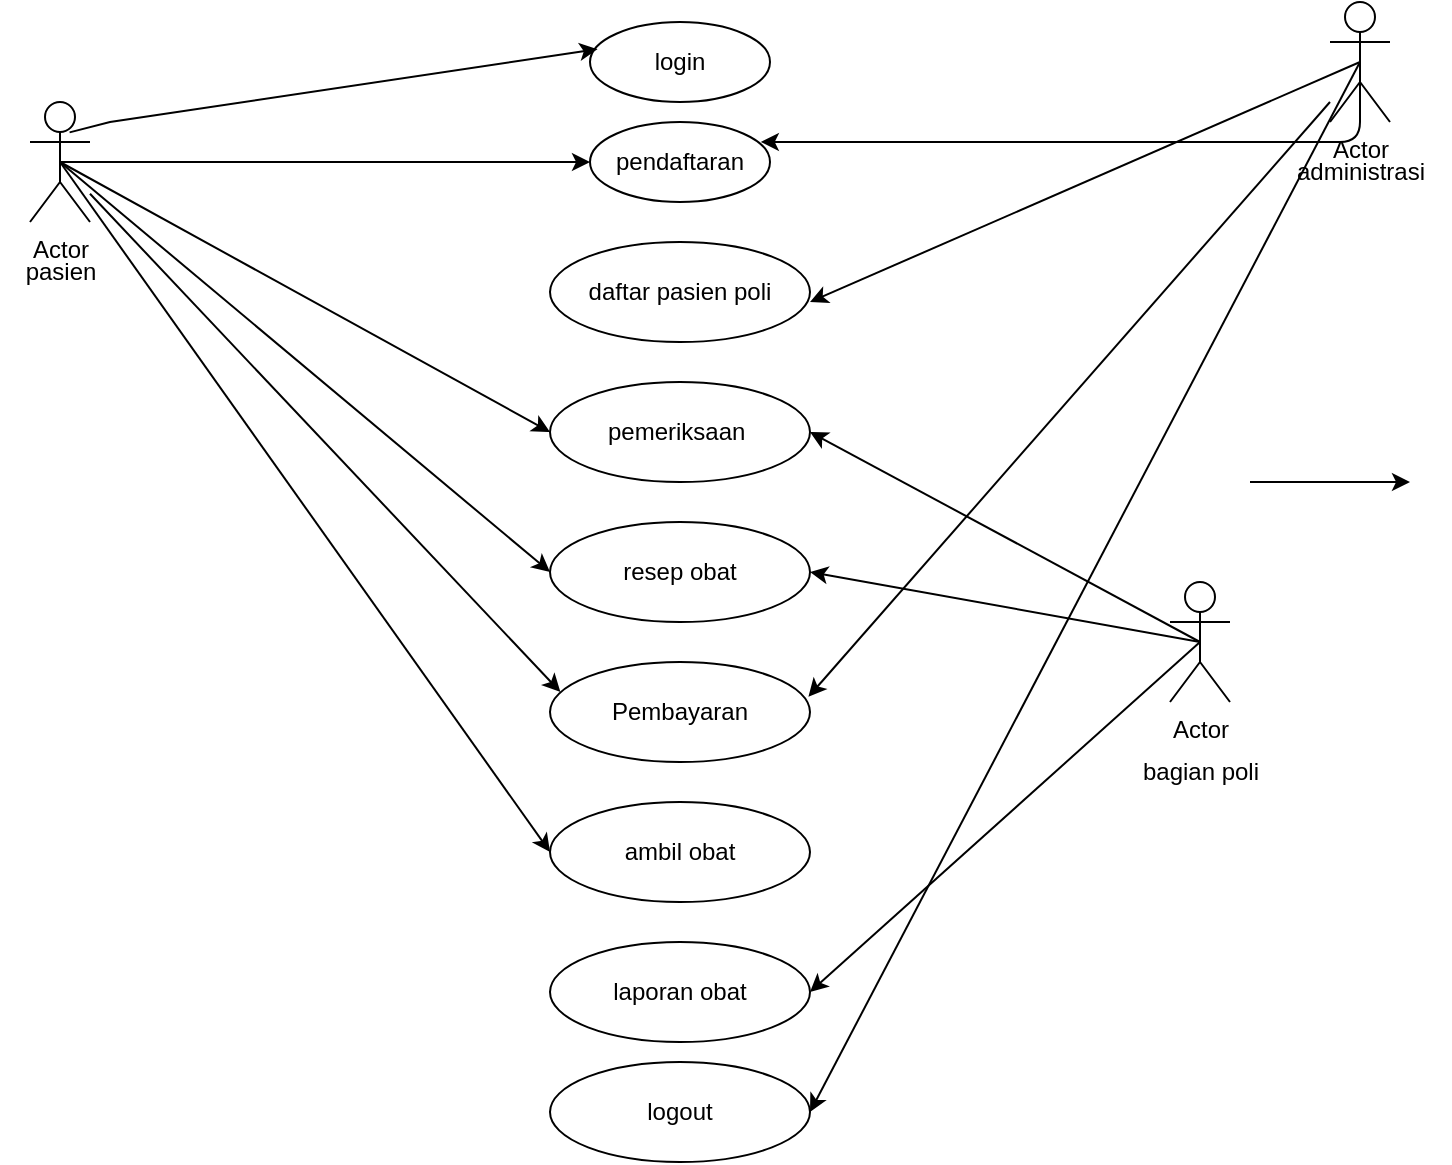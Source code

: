 <mxfile version="21.3.7" type="device">
  <diagram name="Page-1" id="Ug7bxhzSV0g_LCudY48U">
    <mxGraphModel dx="1290" dy="541" grid="1" gridSize="10" guides="1" tooltips="1" connect="1" arrows="1" fold="1" page="1" pageScale="1" pageWidth="850" pageHeight="1100" math="0" shadow="0">
      <root>
        <mxCell id="0" />
        <mxCell id="1" parent="0" />
        <mxCell id="T7CK-i2BZKNS3L9fxrqy-24" style="edgeStyle=orthogonalEdgeStyle;rounded=1;orthogonalLoop=1;jettySize=auto;html=1;exitX=0.5;exitY=0.5;exitDx=0;exitDy=0;exitPerimeter=0;labelBackgroundColor=none;fontColor=default;entryX=0.949;entryY=0.25;entryDx=0;entryDy=0;entryPerimeter=0;" parent="1" source="T7CK-i2BZKNS3L9fxrqy-3" target="T7CK-i2BZKNS3L9fxrqy-10" edge="1">
          <mxGeometry relative="1" as="geometry">
            <mxPoint x="520" y="270" as="targetPoint" />
            <Array as="points">
              <mxPoint x="765" y="310" />
            </Array>
          </mxGeometry>
        </mxCell>
        <mxCell id="T7CK-i2BZKNS3L9fxrqy-3" value="Actor" style="shape=umlActor;verticalLabelPosition=bottom;verticalAlign=top;html=1;labelBackgroundColor=none;rounded=1;" parent="1" vertex="1">
          <mxGeometry x="750" y="240" width="30" height="60" as="geometry" />
        </mxCell>
        <mxCell id="T7CK-i2BZKNS3L9fxrqy-4" value="Actor" style="shape=umlActor;verticalLabelPosition=bottom;verticalAlign=top;html=1;labelBackgroundColor=none;rounded=1;" parent="1" vertex="1">
          <mxGeometry x="670" y="530" width="30" height="60" as="geometry" />
        </mxCell>
        <mxCell id="T7CK-i2BZKNS3L9fxrqy-19" style="edgeStyle=orthogonalEdgeStyle;rounded=1;orthogonalLoop=1;jettySize=auto;html=1;exitX=0.5;exitY=0.5;exitDx=0;exitDy=0;exitPerimeter=0;entryX=0;entryY=0.5;entryDx=0;entryDy=0;labelBackgroundColor=none;fontColor=default;" parent="1" source="T7CK-i2BZKNS3L9fxrqy-5" target="T7CK-i2BZKNS3L9fxrqy-10" edge="1">
          <mxGeometry relative="1" as="geometry" />
        </mxCell>
        <mxCell id="T7CK-i2BZKNS3L9fxrqy-5" value="Actor" style="shape=umlActor;verticalLabelPosition=bottom;verticalAlign=top;html=1;labelBackgroundColor=none;rounded=1;" parent="1" vertex="1">
          <mxGeometry x="100" y="290" width="30" height="60" as="geometry" />
        </mxCell>
        <mxCell id="T7CK-i2BZKNS3L9fxrqy-8" value="login" style="ellipse;whiteSpace=wrap;html=1;labelBackgroundColor=none;rounded=1;" parent="1" vertex="1">
          <mxGeometry x="380" y="250" width="90" height="40" as="geometry" />
        </mxCell>
        <mxCell id="T7CK-i2BZKNS3L9fxrqy-10" value="pendaftaran" style="ellipse;whiteSpace=wrap;html=1;labelBackgroundColor=none;rounded=1;" parent="1" vertex="1">
          <mxGeometry x="380" y="300" width="90" height="40" as="geometry" />
        </mxCell>
        <mxCell id="T7CK-i2BZKNS3L9fxrqy-11" value="daftar pasien poli" style="ellipse;whiteSpace=wrap;html=1;labelBackgroundColor=none;rounded=1;" parent="1" vertex="1">
          <mxGeometry x="360" y="360" width="130" height="50" as="geometry" />
        </mxCell>
        <mxCell id="T7CK-i2BZKNS3L9fxrqy-12" value="pemeriksaan&amp;nbsp;" style="ellipse;whiteSpace=wrap;html=1;labelBackgroundColor=none;rounded=1;" parent="1" vertex="1">
          <mxGeometry x="360" y="430" width="130" height="50" as="geometry" />
        </mxCell>
        <mxCell id="T7CK-i2BZKNS3L9fxrqy-13" value="resep obat" style="ellipse;whiteSpace=wrap;html=1;labelBackgroundColor=none;rounded=1;" parent="1" vertex="1">
          <mxGeometry x="360" y="500" width="130" height="50" as="geometry" />
        </mxCell>
        <mxCell id="T7CK-i2BZKNS3L9fxrqy-14" value="ambil obat" style="ellipse;whiteSpace=wrap;html=1;labelBackgroundColor=none;rounded=1;" parent="1" vertex="1">
          <mxGeometry x="360" y="640" width="130" height="50" as="geometry" />
        </mxCell>
        <mxCell id="T7CK-i2BZKNS3L9fxrqy-15" value="logout" style="ellipse;whiteSpace=wrap;html=1;labelBackgroundColor=none;rounded=1;" parent="1" vertex="1">
          <mxGeometry x="360" y="770" width="130" height="50" as="geometry" />
        </mxCell>
        <mxCell id="T7CK-i2BZKNS3L9fxrqy-16" value="pasien" style="text;html=1;align=center;verticalAlign=middle;resizable=0;points=[];autosize=1;strokeColor=none;fillColor=none;labelBackgroundColor=none;rounded=1;" parent="1" vertex="1">
          <mxGeometry x="85" y="360" width="60" height="30" as="geometry" />
        </mxCell>
        <mxCell id="T7CK-i2BZKNS3L9fxrqy-17" value="administrasi" style="text;html=1;align=center;verticalAlign=middle;resizable=0;points=[];autosize=1;strokeColor=none;fillColor=none;labelBackgroundColor=none;rounded=1;" parent="1" vertex="1">
          <mxGeometry x="720" y="310" width="90" height="30" as="geometry" />
        </mxCell>
        <mxCell id="T7CK-i2BZKNS3L9fxrqy-18" value="bagian poli" style="text;html=1;align=center;verticalAlign=middle;resizable=0;points=[];autosize=1;strokeColor=none;fillColor=none;labelBackgroundColor=none;rounded=1;" parent="1" vertex="1">
          <mxGeometry x="645" y="610" width="80" height="30" as="geometry" />
        </mxCell>
        <mxCell id="T7CK-i2BZKNS3L9fxrqy-21" value="" style="endArrow=classic;html=1;rounded=1;exitX=0.5;exitY=0.5;exitDx=0;exitDy=0;exitPerimeter=0;entryX=0;entryY=0.5;entryDx=0;entryDy=0;labelBackgroundColor=none;fontColor=default;" parent="1" source="T7CK-i2BZKNS3L9fxrqy-5" target="T7CK-i2BZKNS3L9fxrqy-12" edge="1">
          <mxGeometry width="50" height="50" relative="1" as="geometry">
            <mxPoint x="360" y="490" as="sourcePoint" />
            <mxPoint x="410" y="440" as="targetPoint" />
          </mxGeometry>
        </mxCell>
        <mxCell id="T7CK-i2BZKNS3L9fxrqy-22" value="" style="endArrow=classic;html=1;rounded=1;exitX=0.5;exitY=0.5;exitDx=0;exitDy=0;exitPerimeter=0;entryX=0;entryY=0.5;entryDx=0;entryDy=0;labelBackgroundColor=none;fontColor=default;" parent="1" source="T7CK-i2BZKNS3L9fxrqy-5" target="T7CK-i2BZKNS3L9fxrqy-13" edge="1">
          <mxGeometry width="50" height="50" relative="1" as="geometry">
            <mxPoint x="360" y="490" as="sourcePoint" />
            <mxPoint x="410" y="440" as="targetPoint" />
          </mxGeometry>
        </mxCell>
        <mxCell id="T7CK-i2BZKNS3L9fxrqy-23" value="" style="endArrow=classic;html=1;rounded=1;entryX=0;entryY=0.5;entryDx=0;entryDy=0;exitX=0.5;exitY=0.5;exitDx=0;exitDy=0;exitPerimeter=0;labelBackgroundColor=none;fontColor=default;" parent="1" source="T7CK-i2BZKNS3L9fxrqy-5" target="T7CK-i2BZKNS3L9fxrqy-14" edge="1">
          <mxGeometry width="50" height="50" relative="1" as="geometry">
            <mxPoint x="170" y="320" as="sourcePoint" />
            <mxPoint x="410" y="440" as="targetPoint" />
          </mxGeometry>
        </mxCell>
        <mxCell id="T7CK-i2BZKNS3L9fxrqy-26" value="" style="endArrow=classic;html=1;rounded=1;exitX=0.5;exitY=0.5;exitDx=0;exitDy=0;exitPerimeter=0;labelBackgroundColor=none;fontColor=default;" parent="1" source="T7CK-i2BZKNS3L9fxrqy-3" edge="1">
          <mxGeometry width="50" height="50" relative="1" as="geometry">
            <mxPoint x="360" y="490" as="sourcePoint" />
            <mxPoint x="490" y="390" as="targetPoint" />
          </mxGeometry>
        </mxCell>
        <mxCell id="T7CK-i2BZKNS3L9fxrqy-27" value="" style="endArrow=classic;html=1;rounded=1;exitX=0.5;exitY=0.5;exitDx=0;exitDy=0;exitPerimeter=0;entryX=1;entryY=0.5;entryDx=0;entryDy=0;labelBackgroundColor=none;fontColor=default;" parent="1" source="T7CK-i2BZKNS3L9fxrqy-3" target="T7CK-i2BZKNS3L9fxrqy-15" edge="1">
          <mxGeometry width="50" height="50" relative="1" as="geometry">
            <mxPoint x="360" y="490" as="sourcePoint" />
            <mxPoint x="410" y="440" as="targetPoint" />
          </mxGeometry>
        </mxCell>
        <mxCell id="T7CK-i2BZKNS3L9fxrqy-29" value="laporan obat" style="ellipse;whiteSpace=wrap;html=1;labelBackgroundColor=none;rounded=1;" parent="1" vertex="1">
          <mxGeometry x="360" y="710" width="130" height="50" as="geometry" />
        </mxCell>
        <mxCell id="T7CK-i2BZKNS3L9fxrqy-30" value="" style="endArrow=classic;html=1;rounded=1;exitX=0.5;exitY=0.5;exitDx=0;exitDy=0;exitPerimeter=0;entryX=1;entryY=0.5;entryDx=0;entryDy=0;labelBackgroundColor=none;fontColor=default;" parent="1" source="T7CK-i2BZKNS3L9fxrqy-4" target="T7CK-i2BZKNS3L9fxrqy-12" edge="1">
          <mxGeometry width="50" height="50" relative="1" as="geometry">
            <mxPoint x="360" y="490" as="sourcePoint" />
            <mxPoint x="410" y="440" as="targetPoint" />
          </mxGeometry>
        </mxCell>
        <mxCell id="T7CK-i2BZKNS3L9fxrqy-31" value="" style="endArrow=classic;html=1;rounded=1;exitX=0.5;exitY=0.5;exitDx=0;exitDy=0;exitPerimeter=0;entryX=1;entryY=0.5;entryDx=0;entryDy=0;labelBackgroundColor=none;fontColor=default;" parent="1" source="T7CK-i2BZKNS3L9fxrqy-4" target="T7CK-i2BZKNS3L9fxrqy-13" edge="1">
          <mxGeometry width="50" height="50" relative="1" as="geometry">
            <mxPoint x="360" y="490" as="sourcePoint" />
            <mxPoint x="410" y="440" as="targetPoint" />
          </mxGeometry>
        </mxCell>
        <mxCell id="T7CK-i2BZKNS3L9fxrqy-32" value="" style="endArrow=classic;html=1;rounded=1;exitX=0.5;exitY=0.5;exitDx=0;exitDy=0;exitPerimeter=0;entryX=1;entryY=0.5;entryDx=0;entryDy=0;labelBackgroundColor=none;fontColor=default;" parent="1" source="T7CK-i2BZKNS3L9fxrqy-4" target="T7CK-i2BZKNS3L9fxrqy-29" edge="1">
          <mxGeometry width="50" height="50" relative="1" as="geometry">
            <mxPoint x="640" y="550" as="sourcePoint" />
            <mxPoint x="410" y="440" as="targetPoint" />
          </mxGeometry>
        </mxCell>
        <mxCell id="NCwir-E3KfLoBIwldD1M-2" value="Pembayaran" style="ellipse;whiteSpace=wrap;html=1;labelBackgroundColor=none;rounded=1;" parent="1" vertex="1">
          <mxGeometry x="360" y="570" width="130" height="50" as="geometry" />
        </mxCell>
        <mxCell id="NCwir-E3KfLoBIwldD1M-3" value="" style="endArrow=classic;html=1;rounded=1;fontColor=default;entryX=0.04;entryY=0.3;entryDx=0;entryDy=0;entryPerimeter=0;labelBackgroundColor=none;" parent="1" source="T7CK-i2BZKNS3L9fxrqy-5" target="NCwir-E3KfLoBIwldD1M-2" edge="1">
          <mxGeometry width="50" height="50" relative="1" as="geometry">
            <mxPoint x="400" y="520" as="sourcePoint" />
            <mxPoint x="450" y="470" as="targetPoint" />
            <Array as="points" />
          </mxGeometry>
        </mxCell>
        <mxCell id="NCwir-E3KfLoBIwldD1M-6" value="" style="endArrow=classic;html=1;rounded=1;fontColor=default;entryX=0.994;entryY=0.348;entryDx=0;entryDy=0;entryPerimeter=0;labelBackgroundColor=none;" parent="1" target="NCwir-E3KfLoBIwldD1M-2" edge="1">
          <mxGeometry width="50" height="50" relative="1" as="geometry">
            <mxPoint x="750" y="290" as="sourcePoint" />
            <mxPoint x="680" y="390" as="targetPoint" />
          </mxGeometry>
        </mxCell>
        <mxCell id="iaS_7g8oUDnoarKOMsbf-1" value="" style="endArrow=classic;html=1;rounded=0;exitX=0.66;exitY=0.253;exitDx=0;exitDy=0;exitPerimeter=0;entryX=0.042;entryY=0.34;entryDx=0;entryDy=0;entryPerimeter=0;" edge="1" parent="1" source="T7CK-i2BZKNS3L9fxrqy-5" target="T7CK-i2BZKNS3L9fxrqy-8">
          <mxGeometry width="50" height="50" relative="1" as="geometry">
            <mxPoint x="120" y="320" as="sourcePoint" />
            <mxPoint x="170" y="270" as="targetPoint" />
            <Array as="points">
              <mxPoint x="140" y="300" />
            </Array>
          </mxGeometry>
        </mxCell>
        <mxCell id="iaS_7g8oUDnoarKOMsbf-2" value="" style="edgeStyle=none;orthogonalLoop=1;jettySize=auto;html=1;rounded=0;" edge="1" parent="1">
          <mxGeometry width="80" relative="1" as="geometry">
            <mxPoint x="710" y="480" as="sourcePoint" />
            <mxPoint x="790" y="480" as="targetPoint" />
            <Array as="points" />
          </mxGeometry>
        </mxCell>
      </root>
    </mxGraphModel>
  </diagram>
</mxfile>
